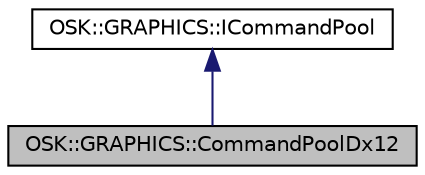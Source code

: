 digraph "OSK::GRAPHICS::CommandPoolDx12"
{
 // LATEX_PDF_SIZE
  edge [fontname="Helvetica",fontsize="10",labelfontname="Helvetica",labelfontsize="10"];
  node [fontname="Helvetica",fontsize="10",shape=record];
  Node1 [label="OSK::GRAPHICS::CommandPoolDx12",height=0.2,width=0.4,color="black", fillcolor="grey75", style="filled", fontcolor="black",tooltip="Una pool de comandos se encarga de crear una serie de listas de comandos."];
  Node2 -> Node1 [dir="back",color="midnightblue",fontsize="10",style="solid",fontname="Helvetica"];
  Node2 [label="OSK::GRAPHICS::ICommandPool",height=0.2,width=0.4,color="black", fillcolor="white", style="filled",URL="$class_o_s_k_1_1_g_r_a_p_h_i_c_s_1_1_i_command_pool.html",tooltip="Una pool de comandos se encarga de crear una serie de listas de comandos. Al mismo tiempo,..."];
}
